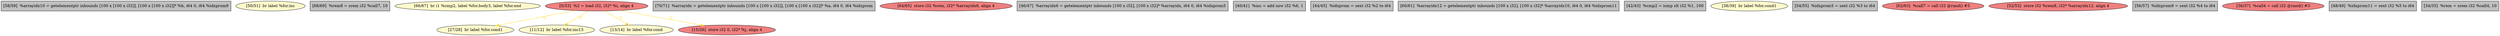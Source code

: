 
digraph G {


node1684 [fillcolor=grey,label="[58/59]  %arrayidx10 = getelementptr inbounds [100 x [100 x i32]], [100 x [100 x i32]]* %b, i64 0, i64 %idxprom9",shape=rectangle,style=filled ]
node1683 [fillcolor=lemonchiffon,label="[50/51]  br label %for.inc",shape=ellipse,style=filled ]
node1681 [fillcolor=grey,label="[68/69]  %rem8 = srem i32 %call7, 10",shape=rectangle,style=filled ]
node1680 [fillcolor=lemonchiffon,label="[66/67]  br i1 %cmp2, label %for.body3, label %for.end",shape=ellipse,style=filled ]
node1679 [fillcolor=lemonchiffon,label="[27/28]  br label %for.cond1",shape=ellipse,style=filled ]
node1678 [fillcolor=grey,label="[70/71]  %arrayidx = getelementptr inbounds [100 x [100 x i32]], [100 x [100 x i32]]* %a, i64 0, i64 %idxprom",shape=rectangle,style=filled ]
node1677 [fillcolor=lightcoral,label="[64/65]  store i32 %rem, i32* %arrayidx6, align 4",shape=ellipse,style=filled ]
node1682 [fillcolor=lemonchiffon,label="[11/12]  br label %for.inc13",shape=ellipse,style=filled ]
node1664 [fillcolor=grey,label="[46/47]  %arrayidx6 = getelementptr inbounds [100 x i32], [100 x i32]* %arrayidx, i64 0, i64 %idxprom5",shape=rectangle,style=filled ]
node1661 [fillcolor=grey,label="[40/41]  %inc = add nsw i32 %6, 1",shape=rectangle,style=filled ]
node1663 [fillcolor=grey,label="[44/45]  %idxprom = sext i32 %2 to i64",shape=rectangle,style=filled ]
node1671 [fillcolor=grey,label="[60/61]  %arrayidx12 = getelementptr inbounds [100 x i32], [100 x i32]* %arrayidx10, i64 0, i64 %idxprom11",shape=rectangle,style=filled ]
node1662 [fillcolor=grey,label="[42/43]  %cmp2 = icmp slt i32 %1, 100",shape=rectangle,style=filled ]
node1673 [fillcolor=lemonchiffon,label="[38/39]  br label %for.cond1",shape=ellipse,style=filled ]
node1666 [fillcolor=grey,label="[54/55]  %idxprom5 = sext i32 %3 to i64",shape=rectangle,style=filled ]
node1676 [fillcolor=lightcoral,label="[62/63]  %call7 = call i32 @rand() #3",shape=ellipse,style=filled ]
node1667 [fillcolor=lightcoral,label="[52/53]  store i32 %rem8, i32* %arrayidx12, align 4",shape=ellipse,style=filled ]
node1668 [fillcolor=grey,label="[56/57]  %idxprom9 = sext i32 %4 to i64",shape=rectangle,style=filled ]
node1670 [fillcolor=lightcoral,label="[36/37]  %call4 = call i32 @rand() #3",shape=ellipse,style=filled ]
node1665 [fillcolor=grey,label="[48/49]  %idxprom11 = sext i32 %5 to i64",shape=rectangle,style=filled ]
node1669 [fillcolor=grey,label="[34/35]  %rem = srem i32 %call4, 10",shape=rectangle,style=filled ]
node1674 [fillcolor=lemonchiffon,label="[13/14]  br label %for.cond",shape=ellipse,style=filled ]
node1672 [fillcolor=lightcoral,label="[15/26]  store i32 0, i32* %j, align 4",shape=ellipse,style=filled ]
node1675 [fillcolor=lightcoral,label="[0/33]  %2 = load i32, i32* %i, align 4",shape=ellipse,style=filled ]

node1675->node1672 [style=solid,color=gold,label="C",penwidth=1.0,fontcolor=gold ]
node1675->node1679 [style=solid,color=gold,label="C",penwidth=1.0,fontcolor=gold ]
node1675->node1682 [style=solid,color=gold,label="C",penwidth=1.0,fontcolor=gold ]
node1675->node1674 [style=solid,color=gold,label="C",penwidth=1.0,fontcolor=gold ]


}

